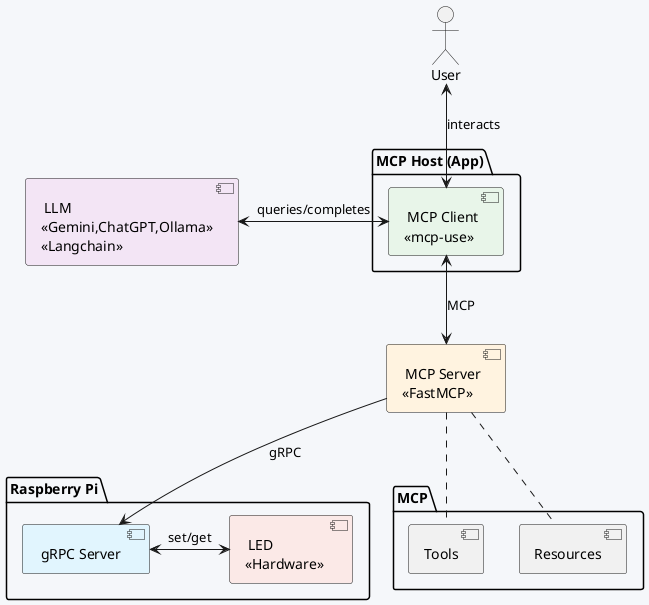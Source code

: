 @startuml Arch

' Set background color
skinparam backgroundColor #F5F7FA

[ MCP Server\n<<FastMCP>> ] as MCPServer #FFF3E0
package "MCP Host (App)" {
[ MCP Client\n<<mcp-use>> ] as MCPClient #E8F5E9
}
[ LLM\n<<Gemini,ChatGPT,Ollama>>\n<<Langchain>>] as LLM #F3E5F5
package "Raspberry Pi" {
[ gRPC Server ] as GRPCServer #E1F5FE
[ LED\n<<Hardware>> ] as LED #FBE9E7
}

actor "User" as User

User <--> MCPClient : interacts
MCPClient <--> MCPServer : MCP
LLM <-> MCPClient: queries/completes
MCPServer --> GRPCServer : gRPC
GRPCServer <-> LED : set/get

package "MCP"{
    [Tools] as Tools
    [Resources] as Resources
}

MCPServer .down- Tools
MCPServer .down- Resources

@enduml